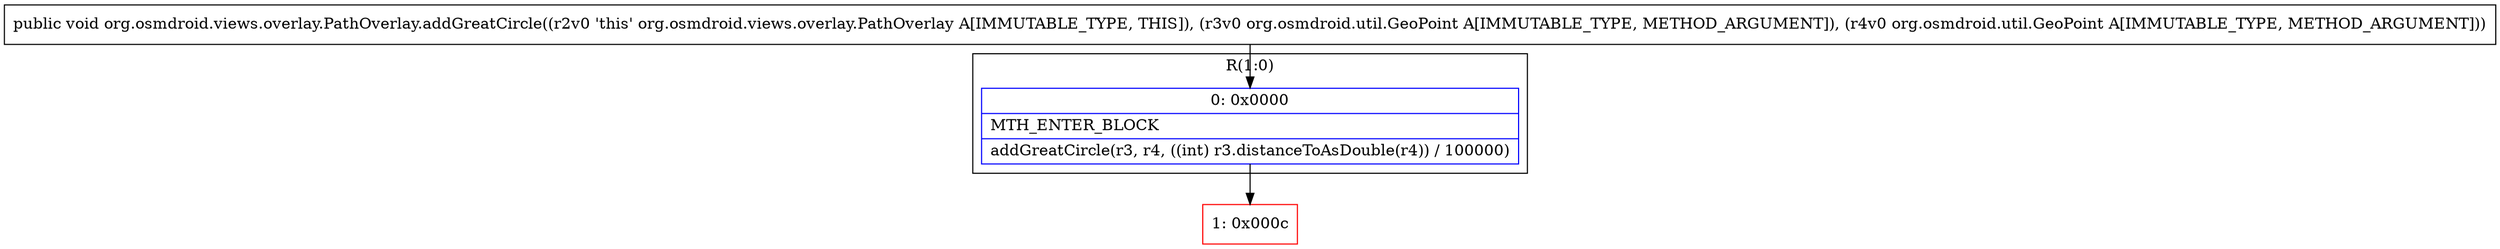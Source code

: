 digraph "CFG fororg.osmdroid.views.overlay.PathOverlay.addGreatCircle(Lorg\/osmdroid\/util\/GeoPoint;Lorg\/osmdroid\/util\/GeoPoint;)V" {
subgraph cluster_Region_213412118 {
label = "R(1:0)";
node [shape=record,color=blue];
Node_0 [shape=record,label="{0\:\ 0x0000|MTH_ENTER_BLOCK\l|addGreatCircle(r3, r4, ((int) r3.distanceToAsDouble(r4)) \/ 100000)\l}"];
}
Node_1 [shape=record,color=red,label="{1\:\ 0x000c}"];
MethodNode[shape=record,label="{public void org.osmdroid.views.overlay.PathOverlay.addGreatCircle((r2v0 'this' org.osmdroid.views.overlay.PathOverlay A[IMMUTABLE_TYPE, THIS]), (r3v0 org.osmdroid.util.GeoPoint A[IMMUTABLE_TYPE, METHOD_ARGUMENT]), (r4v0 org.osmdroid.util.GeoPoint A[IMMUTABLE_TYPE, METHOD_ARGUMENT])) }"];
MethodNode -> Node_0;
Node_0 -> Node_1;
}

